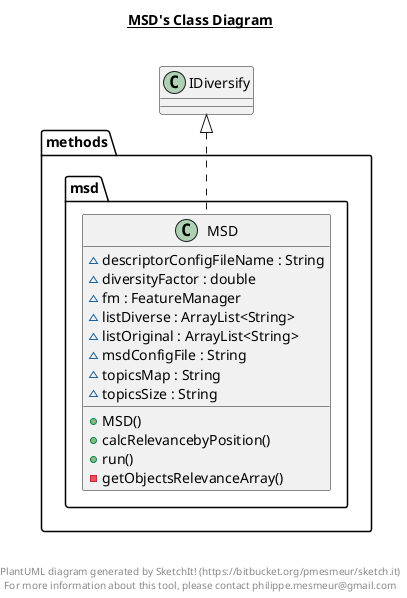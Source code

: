@startuml

title __MSD's Class Diagram__\n

  namespace methods.msd {
    class methods.msd.MSD {
        ~ descriptorConfigFileName : String
        ~ diversityFactor : double
        ~ fm : FeatureManager
        ~ listDiverse : ArrayList<String>
        ~ listOriginal : ArrayList<String>
        ~ msdConfigFile : String
        ~ topicsMap : String
        ~ topicsSize : String
        + MSD()
        + calcRelevancebyPosition()
        + run()
        - getObjectsRelevanceArray()
    }
  }
  

  methods.msd.MSD .up.|> IDiversify


right footer


PlantUML diagram generated by SketchIt! (https://bitbucket.org/pmesmeur/sketch.it)
For more information about this tool, please contact philippe.mesmeur@gmail.com
endfooter

@enduml
